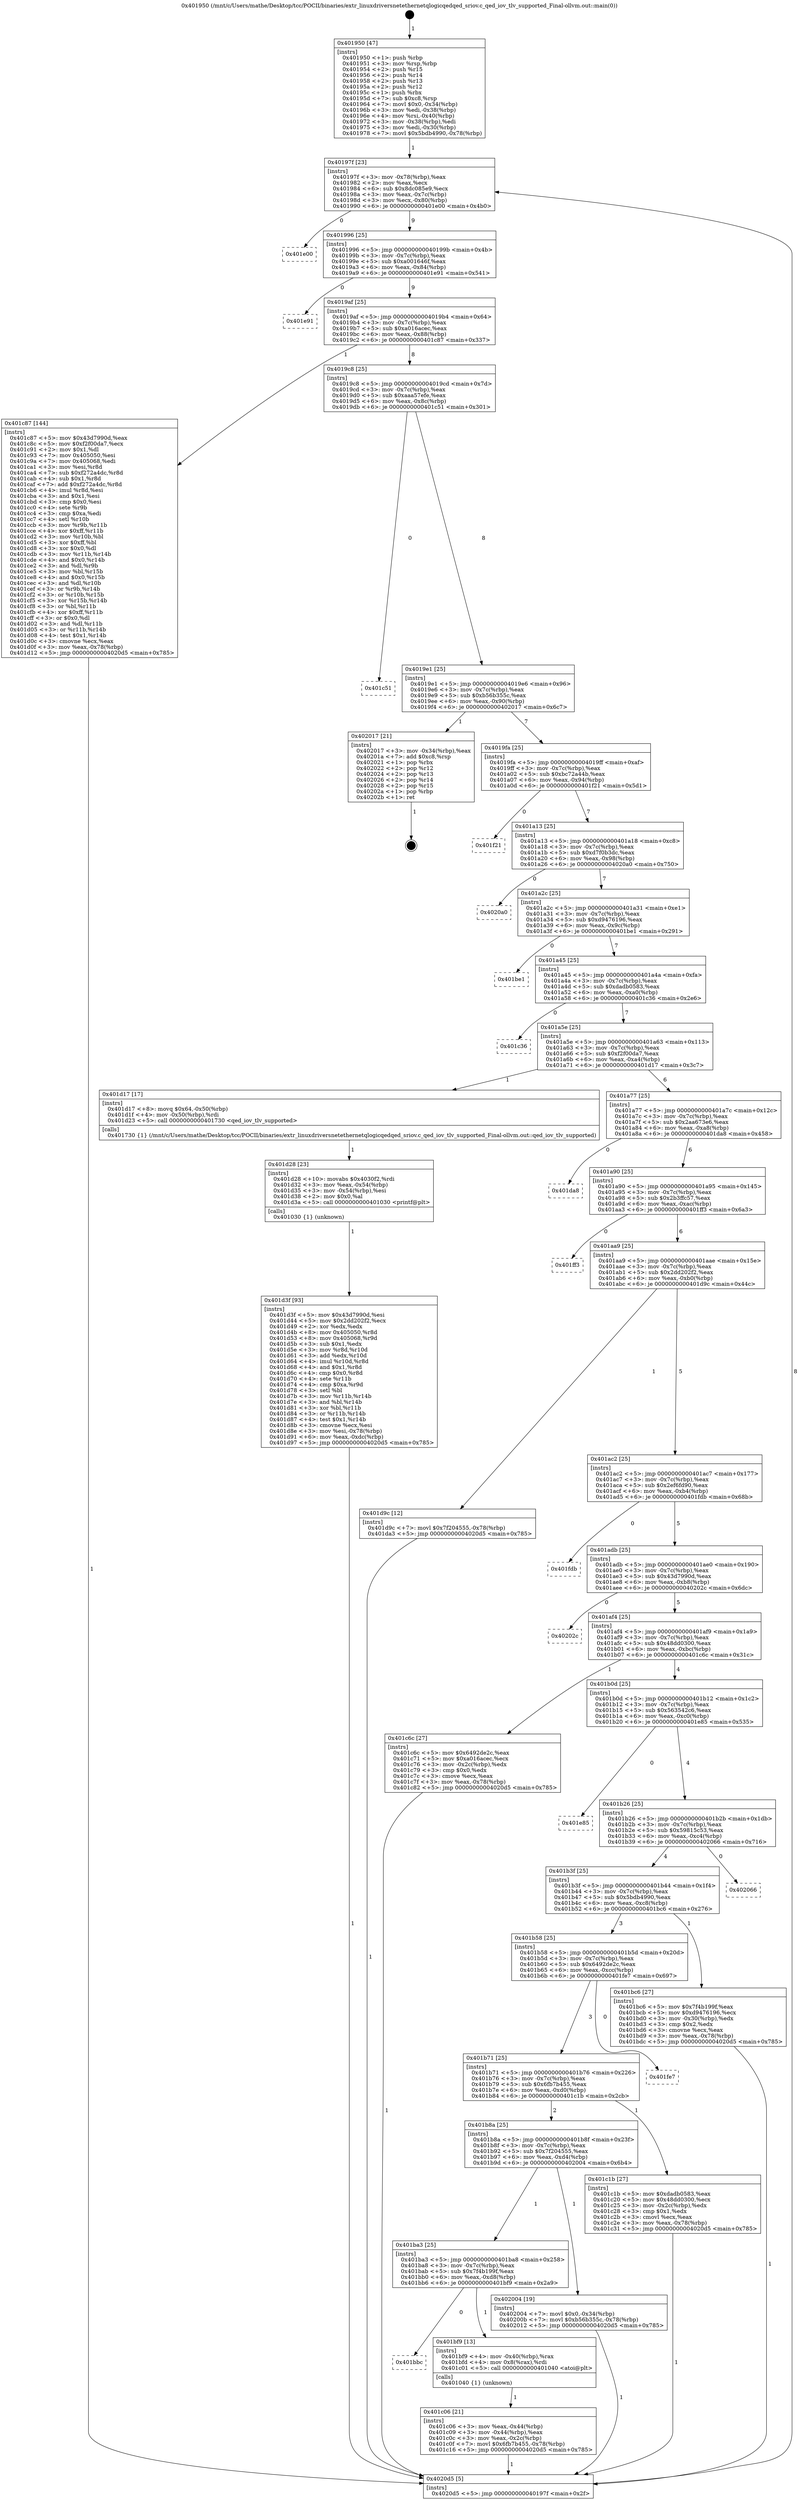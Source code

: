 digraph "0x401950" {
  label = "0x401950 (/mnt/c/Users/mathe/Desktop/tcc/POCII/binaries/extr_linuxdriversnetethernetqlogicqedqed_sriov.c_qed_iov_tlv_supported_Final-ollvm.out::main(0))"
  labelloc = "t"
  node[shape=record]

  Entry [label="",width=0.3,height=0.3,shape=circle,fillcolor=black,style=filled]
  "0x40197f" [label="{
     0x40197f [23]\l
     | [instrs]\l
     &nbsp;&nbsp;0x40197f \<+3\>: mov -0x78(%rbp),%eax\l
     &nbsp;&nbsp;0x401982 \<+2\>: mov %eax,%ecx\l
     &nbsp;&nbsp;0x401984 \<+6\>: sub $0x8dc085e9,%ecx\l
     &nbsp;&nbsp;0x40198a \<+3\>: mov %eax,-0x7c(%rbp)\l
     &nbsp;&nbsp;0x40198d \<+3\>: mov %ecx,-0x80(%rbp)\l
     &nbsp;&nbsp;0x401990 \<+6\>: je 0000000000401e00 \<main+0x4b0\>\l
  }"]
  "0x401e00" [label="{
     0x401e00\l
  }", style=dashed]
  "0x401996" [label="{
     0x401996 [25]\l
     | [instrs]\l
     &nbsp;&nbsp;0x401996 \<+5\>: jmp 000000000040199b \<main+0x4b\>\l
     &nbsp;&nbsp;0x40199b \<+3\>: mov -0x7c(%rbp),%eax\l
     &nbsp;&nbsp;0x40199e \<+5\>: sub $0xa001646f,%eax\l
     &nbsp;&nbsp;0x4019a3 \<+6\>: mov %eax,-0x84(%rbp)\l
     &nbsp;&nbsp;0x4019a9 \<+6\>: je 0000000000401e91 \<main+0x541\>\l
  }"]
  Exit [label="",width=0.3,height=0.3,shape=circle,fillcolor=black,style=filled,peripheries=2]
  "0x401e91" [label="{
     0x401e91\l
  }", style=dashed]
  "0x4019af" [label="{
     0x4019af [25]\l
     | [instrs]\l
     &nbsp;&nbsp;0x4019af \<+5\>: jmp 00000000004019b4 \<main+0x64\>\l
     &nbsp;&nbsp;0x4019b4 \<+3\>: mov -0x7c(%rbp),%eax\l
     &nbsp;&nbsp;0x4019b7 \<+5\>: sub $0xa016acec,%eax\l
     &nbsp;&nbsp;0x4019bc \<+6\>: mov %eax,-0x88(%rbp)\l
     &nbsp;&nbsp;0x4019c2 \<+6\>: je 0000000000401c87 \<main+0x337\>\l
  }"]
  "0x401d3f" [label="{
     0x401d3f [93]\l
     | [instrs]\l
     &nbsp;&nbsp;0x401d3f \<+5\>: mov $0x43d7990d,%esi\l
     &nbsp;&nbsp;0x401d44 \<+5\>: mov $0x2dd202f2,%ecx\l
     &nbsp;&nbsp;0x401d49 \<+2\>: xor %edx,%edx\l
     &nbsp;&nbsp;0x401d4b \<+8\>: mov 0x405050,%r8d\l
     &nbsp;&nbsp;0x401d53 \<+8\>: mov 0x405068,%r9d\l
     &nbsp;&nbsp;0x401d5b \<+3\>: sub $0x1,%edx\l
     &nbsp;&nbsp;0x401d5e \<+3\>: mov %r8d,%r10d\l
     &nbsp;&nbsp;0x401d61 \<+3\>: add %edx,%r10d\l
     &nbsp;&nbsp;0x401d64 \<+4\>: imul %r10d,%r8d\l
     &nbsp;&nbsp;0x401d68 \<+4\>: and $0x1,%r8d\l
     &nbsp;&nbsp;0x401d6c \<+4\>: cmp $0x0,%r8d\l
     &nbsp;&nbsp;0x401d70 \<+4\>: sete %r11b\l
     &nbsp;&nbsp;0x401d74 \<+4\>: cmp $0xa,%r9d\l
     &nbsp;&nbsp;0x401d78 \<+3\>: setl %bl\l
     &nbsp;&nbsp;0x401d7b \<+3\>: mov %r11b,%r14b\l
     &nbsp;&nbsp;0x401d7e \<+3\>: and %bl,%r14b\l
     &nbsp;&nbsp;0x401d81 \<+3\>: xor %bl,%r11b\l
     &nbsp;&nbsp;0x401d84 \<+3\>: or %r11b,%r14b\l
     &nbsp;&nbsp;0x401d87 \<+4\>: test $0x1,%r14b\l
     &nbsp;&nbsp;0x401d8b \<+3\>: cmovne %ecx,%esi\l
     &nbsp;&nbsp;0x401d8e \<+3\>: mov %esi,-0x78(%rbp)\l
     &nbsp;&nbsp;0x401d91 \<+6\>: mov %eax,-0xdc(%rbp)\l
     &nbsp;&nbsp;0x401d97 \<+5\>: jmp 00000000004020d5 \<main+0x785\>\l
  }"]
  "0x401c87" [label="{
     0x401c87 [144]\l
     | [instrs]\l
     &nbsp;&nbsp;0x401c87 \<+5\>: mov $0x43d7990d,%eax\l
     &nbsp;&nbsp;0x401c8c \<+5\>: mov $0xf2f00da7,%ecx\l
     &nbsp;&nbsp;0x401c91 \<+2\>: mov $0x1,%dl\l
     &nbsp;&nbsp;0x401c93 \<+7\>: mov 0x405050,%esi\l
     &nbsp;&nbsp;0x401c9a \<+7\>: mov 0x405068,%edi\l
     &nbsp;&nbsp;0x401ca1 \<+3\>: mov %esi,%r8d\l
     &nbsp;&nbsp;0x401ca4 \<+7\>: sub $0xf272a4dc,%r8d\l
     &nbsp;&nbsp;0x401cab \<+4\>: sub $0x1,%r8d\l
     &nbsp;&nbsp;0x401caf \<+7\>: add $0xf272a4dc,%r8d\l
     &nbsp;&nbsp;0x401cb6 \<+4\>: imul %r8d,%esi\l
     &nbsp;&nbsp;0x401cba \<+3\>: and $0x1,%esi\l
     &nbsp;&nbsp;0x401cbd \<+3\>: cmp $0x0,%esi\l
     &nbsp;&nbsp;0x401cc0 \<+4\>: sete %r9b\l
     &nbsp;&nbsp;0x401cc4 \<+3\>: cmp $0xa,%edi\l
     &nbsp;&nbsp;0x401cc7 \<+4\>: setl %r10b\l
     &nbsp;&nbsp;0x401ccb \<+3\>: mov %r9b,%r11b\l
     &nbsp;&nbsp;0x401cce \<+4\>: xor $0xff,%r11b\l
     &nbsp;&nbsp;0x401cd2 \<+3\>: mov %r10b,%bl\l
     &nbsp;&nbsp;0x401cd5 \<+3\>: xor $0xff,%bl\l
     &nbsp;&nbsp;0x401cd8 \<+3\>: xor $0x0,%dl\l
     &nbsp;&nbsp;0x401cdb \<+3\>: mov %r11b,%r14b\l
     &nbsp;&nbsp;0x401cde \<+4\>: and $0x0,%r14b\l
     &nbsp;&nbsp;0x401ce2 \<+3\>: and %dl,%r9b\l
     &nbsp;&nbsp;0x401ce5 \<+3\>: mov %bl,%r15b\l
     &nbsp;&nbsp;0x401ce8 \<+4\>: and $0x0,%r15b\l
     &nbsp;&nbsp;0x401cec \<+3\>: and %dl,%r10b\l
     &nbsp;&nbsp;0x401cef \<+3\>: or %r9b,%r14b\l
     &nbsp;&nbsp;0x401cf2 \<+3\>: or %r10b,%r15b\l
     &nbsp;&nbsp;0x401cf5 \<+3\>: xor %r15b,%r14b\l
     &nbsp;&nbsp;0x401cf8 \<+3\>: or %bl,%r11b\l
     &nbsp;&nbsp;0x401cfb \<+4\>: xor $0xff,%r11b\l
     &nbsp;&nbsp;0x401cff \<+3\>: or $0x0,%dl\l
     &nbsp;&nbsp;0x401d02 \<+3\>: and %dl,%r11b\l
     &nbsp;&nbsp;0x401d05 \<+3\>: or %r11b,%r14b\l
     &nbsp;&nbsp;0x401d08 \<+4\>: test $0x1,%r14b\l
     &nbsp;&nbsp;0x401d0c \<+3\>: cmovne %ecx,%eax\l
     &nbsp;&nbsp;0x401d0f \<+3\>: mov %eax,-0x78(%rbp)\l
     &nbsp;&nbsp;0x401d12 \<+5\>: jmp 00000000004020d5 \<main+0x785\>\l
  }"]
  "0x4019c8" [label="{
     0x4019c8 [25]\l
     | [instrs]\l
     &nbsp;&nbsp;0x4019c8 \<+5\>: jmp 00000000004019cd \<main+0x7d\>\l
     &nbsp;&nbsp;0x4019cd \<+3\>: mov -0x7c(%rbp),%eax\l
     &nbsp;&nbsp;0x4019d0 \<+5\>: sub $0xaaa57efe,%eax\l
     &nbsp;&nbsp;0x4019d5 \<+6\>: mov %eax,-0x8c(%rbp)\l
     &nbsp;&nbsp;0x4019db \<+6\>: je 0000000000401c51 \<main+0x301\>\l
  }"]
  "0x401d28" [label="{
     0x401d28 [23]\l
     | [instrs]\l
     &nbsp;&nbsp;0x401d28 \<+10\>: movabs $0x4030f2,%rdi\l
     &nbsp;&nbsp;0x401d32 \<+3\>: mov %eax,-0x54(%rbp)\l
     &nbsp;&nbsp;0x401d35 \<+3\>: mov -0x54(%rbp),%esi\l
     &nbsp;&nbsp;0x401d38 \<+2\>: mov $0x0,%al\l
     &nbsp;&nbsp;0x401d3a \<+5\>: call 0000000000401030 \<printf@plt\>\l
     | [calls]\l
     &nbsp;&nbsp;0x401030 \{1\} (unknown)\l
  }"]
  "0x401c51" [label="{
     0x401c51\l
  }", style=dashed]
  "0x4019e1" [label="{
     0x4019e1 [25]\l
     | [instrs]\l
     &nbsp;&nbsp;0x4019e1 \<+5\>: jmp 00000000004019e6 \<main+0x96\>\l
     &nbsp;&nbsp;0x4019e6 \<+3\>: mov -0x7c(%rbp),%eax\l
     &nbsp;&nbsp;0x4019e9 \<+5\>: sub $0xb56b355c,%eax\l
     &nbsp;&nbsp;0x4019ee \<+6\>: mov %eax,-0x90(%rbp)\l
     &nbsp;&nbsp;0x4019f4 \<+6\>: je 0000000000402017 \<main+0x6c7\>\l
  }"]
  "0x401c06" [label="{
     0x401c06 [21]\l
     | [instrs]\l
     &nbsp;&nbsp;0x401c06 \<+3\>: mov %eax,-0x44(%rbp)\l
     &nbsp;&nbsp;0x401c09 \<+3\>: mov -0x44(%rbp),%eax\l
     &nbsp;&nbsp;0x401c0c \<+3\>: mov %eax,-0x2c(%rbp)\l
     &nbsp;&nbsp;0x401c0f \<+7\>: movl $0x6fb7b455,-0x78(%rbp)\l
     &nbsp;&nbsp;0x401c16 \<+5\>: jmp 00000000004020d5 \<main+0x785\>\l
  }"]
  "0x402017" [label="{
     0x402017 [21]\l
     | [instrs]\l
     &nbsp;&nbsp;0x402017 \<+3\>: mov -0x34(%rbp),%eax\l
     &nbsp;&nbsp;0x40201a \<+7\>: add $0xc8,%rsp\l
     &nbsp;&nbsp;0x402021 \<+1\>: pop %rbx\l
     &nbsp;&nbsp;0x402022 \<+2\>: pop %r12\l
     &nbsp;&nbsp;0x402024 \<+2\>: pop %r13\l
     &nbsp;&nbsp;0x402026 \<+2\>: pop %r14\l
     &nbsp;&nbsp;0x402028 \<+2\>: pop %r15\l
     &nbsp;&nbsp;0x40202a \<+1\>: pop %rbp\l
     &nbsp;&nbsp;0x40202b \<+1\>: ret\l
  }"]
  "0x4019fa" [label="{
     0x4019fa [25]\l
     | [instrs]\l
     &nbsp;&nbsp;0x4019fa \<+5\>: jmp 00000000004019ff \<main+0xaf\>\l
     &nbsp;&nbsp;0x4019ff \<+3\>: mov -0x7c(%rbp),%eax\l
     &nbsp;&nbsp;0x401a02 \<+5\>: sub $0xbc72a44b,%eax\l
     &nbsp;&nbsp;0x401a07 \<+6\>: mov %eax,-0x94(%rbp)\l
     &nbsp;&nbsp;0x401a0d \<+6\>: je 0000000000401f21 \<main+0x5d1\>\l
  }"]
  "0x401bbc" [label="{
     0x401bbc\l
  }", style=dashed]
  "0x401f21" [label="{
     0x401f21\l
  }", style=dashed]
  "0x401a13" [label="{
     0x401a13 [25]\l
     | [instrs]\l
     &nbsp;&nbsp;0x401a13 \<+5\>: jmp 0000000000401a18 \<main+0xc8\>\l
     &nbsp;&nbsp;0x401a18 \<+3\>: mov -0x7c(%rbp),%eax\l
     &nbsp;&nbsp;0x401a1b \<+5\>: sub $0xd7f0b3dc,%eax\l
     &nbsp;&nbsp;0x401a20 \<+6\>: mov %eax,-0x98(%rbp)\l
     &nbsp;&nbsp;0x401a26 \<+6\>: je 00000000004020a0 \<main+0x750\>\l
  }"]
  "0x401bf9" [label="{
     0x401bf9 [13]\l
     | [instrs]\l
     &nbsp;&nbsp;0x401bf9 \<+4\>: mov -0x40(%rbp),%rax\l
     &nbsp;&nbsp;0x401bfd \<+4\>: mov 0x8(%rax),%rdi\l
     &nbsp;&nbsp;0x401c01 \<+5\>: call 0000000000401040 \<atoi@plt\>\l
     | [calls]\l
     &nbsp;&nbsp;0x401040 \{1\} (unknown)\l
  }"]
  "0x4020a0" [label="{
     0x4020a0\l
  }", style=dashed]
  "0x401a2c" [label="{
     0x401a2c [25]\l
     | [instrs]\l
     &nbsp;&nbsp;0x401a2c \<+5\>: jmp 0000000000401a31 \<main+0xe1\>\l
     &nbsp;&nbsp;0x401a31 \<+3\>: mov -0x7c(%rbp),%eax\l
     &nbsp;&nbsp;0x401a34 \<+5\>: sub $0xd9476196,%eax\l
     &nbsp;&nbsp;0x401a39 \<+6\>: mov %eax,-0x9c(%rbp)\l
     &nbsp;&nbsp;0x401a3f \<+6\>: je 0000000000401be1 \<main+0x291\>\l
  }"]
  "0x401ba3" [label="{
     0x401ba3 [25]\l
     | [instrs]\l
     &nbsp;&nbsp;0x401ba3 \<+5\>: jmp 0000000000401ba8 \<main+0x258\>\l
     &nbsp;&nbsp;0x401ba8 \<+3\>: mov -0x7c(%rbp),%eax\l
     &nbsp;&nbsp;0x401bab \<+5\>: sub $0x7f4b199f,%eax\l
     &nbsp;&nbsp;0x401bb0 \<+6\>: mov %eax,-0xd8(%rbp)\l
     &nbsp;&nbsp;0x401bb6 \<+6\>: je 0000000000401bf9 \<main+0x2a9\>\l
  }"]
  "0x401be1" [label="{
     0x401be1\l
  }", style=dashed]
  "0x401a45" [label="{
     0x401a45 [25]\l
     | [instrs]\l
     &nbsp;&nbsp;0x401a45 \<+5\>: jmp 0000000000401a4a \<main+0xfa\>\l
     &nbsp;&nbsp;0x401a4a \<+3\>: mov -0x7c(%rbp),%eax\l
     &nbsp;&nbsp;0x401a4d \<+5\>: sub $0xdadb0583,%eax\l
     &nbsp;&nbsp;0x401a52 \<+6\>: mov %eax,-0xa0(%rbp)\l
     &nbsp;&nbsp;0x401a58 \<+6\>: je 0000000000401c36 \<main+0x2e6\>\l
  }"]
  "0x402004" [label="{
     0x402004 [19]\l
     | [instrs]\l
     &nbsp;&nbsp;0x402004 \<+7\>: movl $0x0,-0x34(%rbp)\l
     &nbsp;&nbsp;0x40200b \<+7\>: movl $0xb56b355c,-0x78(%rbp)\l
     &nbsp;&nbsp;0x402012 \<+5\>: jmp 00000000004020d5 \<main+0x785\>\l
  }"]
  "0x401c36" [label="{
     0x401c36\l
  }", style=dashed]
  "0x401a5e" [label="{
     0x401a5e [25]\l
     | [instrs]\l
     &nbsp;&nbsp;0x401a5e \<+5\>: jmp 0000000000401a63 \<main+0x113\>\l
     &nbsp;&nbsp;0x401a63 \<+3\>: mov -0x7c(%rbp),%eax\l
     &nbsp;&nbsp;0x401a66 \<+5\>: sub $0xf2f00da7,%eax\l
     &nbsp;&nbsp;0x401a6b \<+6\>: mov %eax,-0xa4(%rbp)\l
     &nbsp;&nbsp;0x401a71 \<+6\>: je 0000000000401d17 \<main+0x3c7\>\l
  }"]
  "0x401b8a" [label="{
     0x401b8a [25]\l
     | [instrs]\l
     &nbsp;&nbsp;0x401b8a \<+5\>: jmp 0000000000401b8f \<main+0x23f\>\l
     &nbsp;&nbsp;0x401b8f \<+3\>: mov -0x7c(%rbp),%eax\l
     &nbsp;&nbsp;0x401b92 \<+5\>: sub $0x7f204555,%eax\l
     &nbsp;&nbsp;0x401b97 \<+6\>: mov %eax,-0xd4(%rbp)\l
     &nbsp;&nbsp;0x401b9d \<+6\>: je 0000000000402004 \<main+0x6b4\>\l
  }"]
  "0x401d17" [label="{
     0x401d17 [17]\l
     | [instrs]\l
     &nbsp;&nbsp;0x401d17 \<+8\>: movq $0x64,-0x50(%rbp)\l
     &nbsp;&nbsp;0x401d1f \<+4\>: mov -0x50(%rbp),%rdi\l
     &nbsp;&nbsp;0x401d23 \<+5\>: call 0000000000401730 \<qed_iov_tlv_supported\>\l
     | [calls]\l
     &nbsp;&nbsp;0x401730 \{1\} (/mnt/c/Users/mathe/Desktop/tcc/POCII/binaries/extr_linuxdriversnetethernetqlogicqedqed_sriov.c_qed_iov_tlv_supported_Final-ollvm.out::qed_iov_tlv_supported)\l
  }"]
  "0x401a77" [label="{
     0x401a77 [25]\l
     | [instrs]\l
     &nbsp;&nbsp;0x401a77 \<+5\>: jmp 0000000000401a7c \<main+0x12c\>\l
     &nbsp;&nbsp;0x401a7c \<+3\>: mov -0x7c(%rbp),%eax\l
     &nbsp;&nbsp;0x401a7f \<+5\>: sub $0x2aa673e6,%eax\l
     &nbsp;&nbsp;0x401a84 \<+6\>: mov %eax,-0xa8(%rbp)\l
     &nbsp;&nbsp;0x401a8a \<+6\>: je 0000000000401da8 \<main+0x458\>\l
  }"]
  "0x401c1b" [label="{
     0x401c1b [27]\l
     | [instrs]\l
     &nbsp;&nbsp;0x401c1b \<+5\>: mov $0xdadb0583,%eax\l
     &nbsp;&nbsp;0x401c20 \<+5\>: mov $0x48dd0300,%ecx\l
     &nbsp;&nbsp;0x401c25 \<+3\>: mov -0x2c(%rbp),%edx\l
     &nbsp;&nbsp;0x401c28 \<+3\>: cmp $0x1,%edx\l
     &nbsp;&nbsp;0x401c2b \<+3\>: cmovl %ecx,%eax\l
     &nbsp;&nbsp;0x401c2e \<+3\>: mov %eax,-0x78(%rbp)\l
     &nbsp;&nbsp;0x401c31 \<+5\>: jmp 00000000004020d5 \<main+0x785\>\l
  }"]
  "0x401da8" [label="{
     0x401da8\l
  }", style=dashed]
  "0x401a90" [label="{
     0x401a90 [25]\l
     | [instrs]\l
     &nbsp;&nbsp;0x401a90 \<+5\>: jmp 0000000000401a95 \<main+0x145\>\l
     &nbsp;&nbsp;0x401a95 \<+3\>: mov -0x7c(%rbp),%eax\l
     &nbsp;&nbsp;0x401a98 \<+5\>: sub $0x2b3ffc57,%eax\l
     &nbsp;&nbsp;0x401a9d \<+6\>: mov %eax,-0xac(%rbp)\l
     &nbsp;&nbsp;0x401aa3 \<+6\>: je 0000000000401ff3 \<main+0x6a3\>\l
  }"]
  "0x401b71" [label="{
     0x401b71 [25]\l
     | [instrs]\l
     &nbsp;&nbsp;0x401b71 \<+5\>: jmp 0000000000401b76 \<main+0x226\>\l
     &nbsp;&nbsp;0x401b76 \<+3\>: mov -0x7c(%rbp),%eax\l
     &nbsp;&nbsp;0x401b79 \<+5\>: sub $0x6fb7b455,%eax\l
     &nbsp;&nbsp;0x401b7e \<+6\>: mov %eax,-0xd0(%rbp)\l
     &nbsp;&nbsp;0x401b84 \<+6\>: je 0000000000401c1b \<main+0x2cb\>\l
  }"]
  "0x401ff3" [label="{
     0x401ff3\l
  }", style=dashed]
  "0x401aa9" [label="{
     0x401aa9 [25]\l
     | [instrs]\l
     &nbsp;&nbsp;0x401aa9 \<+5\>: jmp 0000000000401aae \<main+0x15e\>\l
     &nbsp;&nbsp;0x401aae \<+3\>: mov -0x7c(%rbp),%eax\l
     &nbsp;&nbsp;0x401ab1 \<+5\>: sub $0x2dd202f2,%eax\l
     &nbsp;&nbsp;0x401ab6 \<+6\>: mov %eax,-0xb0(%rbp)\l
     &nbsp;&nbsp;0x401abc \<+6\>: je 0000000000401d9c \<main+0x44c\>\l
  }"]
  "0x401fe7" [label="{
     0x401fe7\l
  }", style=dashed]
  "0x401d9c" [label="{
     0x401d9c [12]\l
     | [instrs]\l
     &nbsp;&nbsp;0x401d9c \<+7\>: movl $0x7f204555,-0x78(%rbp)\l
     &nbsp;&nbsp;0x401da3 \<+5\>: jmp 00000000004020d5 \<main+0x785\>\l
  }"]
  "0x401ac2" [label="{
     0x401ac2 [25]\l
     | [instrs]\l
     &nbsp;&nbsp;0x401ac2 \<+5\>: jmp 0000000000401ac7 \<main+0x177\>\l
     &nbsp;&nbsp;0x401ac7 \<+3\>: mov -0x7c(%rbp),%eax\l
     &nbsp;&nbsp;0x401aca \<+5\>: sub $0x2ef6fd90,%eax\l
     &nbsp;&nbsp;0x401acf \<+6\>: mov %eax,-0xb4(%rbp)\l
     &nbsp;&nbsp;0x401ad5 \<+6\>: je 0000000000401fdb \<main+0x68b\>\l
  }"]
  "0x401950" [label="{
     0x401950 [47]\l
     | [instrs]\l
     &nbsp;&nbsp;0x401950 \<+1\>: push %rbp\l
     &nbsp;&nbsp;0x401951 \<+3\>: mov %rsp,%rbp\l
     &nbsp;&nbsp;0x401954 \<+2\>: push %r15\l
     &nbsp;&nbsp;0x401956 \<+2\>: push %r14\l
     &nbsp;&nbsp;0x401958 \<+2\>: push %r13\l
     &nbsp;&nbsp;0x40195a \<+2\>: push %r12\l
     &nbsp;&nbsp;0x40195c \<+1\>: push %rbx\l
     &nbsp;&nbsp;0x40195d \<+7\>: sub $0xc8,%rsp\l
     &nbsp;&nbsp;0x401964 \<+7\>: movl $0x0,-0x34(%rbp)\l
     &nbsp;&nbsp;0x40196b \<+3\>: mov %edi,-0x38(%rbp)\l
     &nbsp;&nbsp;0x40196e \<+4\>: mov %rsi,-0x40(%rbp)\l
     &nbsp;&nbsp;0x401972 \<+3\>: mov -0x38(%rbp),%edi\l
     &nbsp;&nbsp;0x401975 \<+3\>: mov %edi,-0x30(%rbp)\l
     &nbsp;&nbsp;0x401978 \<+7\>: movl $0x5bdb4990,-0x78(%rbp)\l
  }"]
  "0x401fdb" [label="{
     0x401fdb\l
  }", style=dashed]
  "0x401adb" [label="{
     0x401adb [25]\l
     | [instrs]\l
     &nbsp;&nbsp;0x401adb \<+5\>: jmp 0000000000401ae0 \<main+0x190\>\l
     &nbsp;&nbsp;0x401ae0 \<+3\>: mov -0x7c(%rbp),%eax\l
     &nbsp;&nbsp;0x401ae3 \<+5\>: sub $0x43d7990d,%eax\l
     &nbsp;&nbsp;0x401ae8 \<+6\>: mov %eax,-0xb8(%rbp)\l
     &nbsp;&nbsp;0x401aee \<+6\>: je 000000000040202c \<main+0x6dc\>\l
  }"]
  "0x4020d5" [label="{
     0x4020d5 [5]\l
     | [instrs]\l
     &nbsp;&nbsp;0x4020d5 \<+5\>: jmp 000000000040197f \<main+0x2f\>\l
  }"]
  "0x40202c" [label="{
     0x40202c\l
  }", style=dashed]
  "0x401af4" [label="{
     0x401af4 [25]\l
     | [instrs]\l
     &nbsp;&nbsp;0x401af4 \<+5\>: jmp 0000000000401af9 \<main+0x1a9\>\l
     &nbsp;&nbsp;0x401af9 \<+3\>: mov -0x7c(%rbp),%eax\l
     &nbsp;&nbsp;0x401afc \<+5\>: sub $0x48dd0300,%eax\l
     &nbsp;&nbsp;0x401b01 \<+6\>: mov %eax,-0xbc(%rbp)\l
     &nbsp;&nbsp;0x401b07 \<+6\>: je 0000000000401c6c \<main+0x31c\>\l
  }"]
  "0x401b58" [label="{
     0x401b58 [25]\l
     | [instrs]\l
     &nbsp;&nbsp;0x401b58 \<+5\>: jmp 0000000000401b5d \<main+0x20d\>\l
     &nbsp;&nbsp;0x401b5d \<+3\>: mov -0x7c(%rbp),%eax\l
     &nbsp;&nbsp;0x401b60 \<+5\>: sub $0x6492de2c,%eax\l
     &nbsp;&nbsp;0x401b65 \<+6\>: mov %eax,-0xcc(%rbp)\l
     &nbsp;&nbsp;0x401b6b \<+6\>: je 0000000000401fe7 \<main+0x697\>\l
  }"]
  "0x401c6c" [label="{
     0x401c6c [27]\l
     | [instrs]\l
     &nbsp;&nbsp;0x401c6c \<+5\>: mov $0x6492de2c,%eax\l
     &nbsp;&nbsp;0x401c71 \<+5\>: mov $0xa016acec,%ecx\l
     &nbsp;&nbsp;0x401c76 \<+3\>: mov -0x2c(%rbp),%edx\l
     &nbsp;&nbsp;0x401c79 \<+3\>: cmp $0x0,%edx\l
     &nbsp;&nbsp;0x401c7c \<+3\>: cmove %ecx,%eax\l
     &nbsp;&nbsp;0x401c7f \<+3\>: mov %eax,-0x78(%rbp)\l
     &nbsp;&nbsp;0x401c82 \<+5\>: jmp 00000000004020d5 \<main+0x785\>\l
  }"]
  "0x401b0d" [label="{
     0x401b0d [25]\l
     | [instrs]\l
     &nbsp;&nbsp;0x401b0d \<+5\>: jmp 0000000000401b12 \<main+0x1c2\>\l
     &nbsp;&nbsp;0x401b12 \<+3\>: mov -0x7c(%rbp),%eax\l
     &nbsp;&nbsp;0x401b15 \<+5\>: sub $0x563542c6,%eax\l
     &nbsp;&nbsp;0x401b1a \<+6\>: mov %eax,-0xc0(%rbp)\l
     &nbsp;&nbsp;0x401b20 \<+6\>: je 0000000000401e85 \<main+0x535\>\l
  }"]
  "0x401bc6" [label="{
     0x401bc6 [27]\l
     | [instrs]\l
     &nbsp;&nbsp;0x401bc6 \<+5\>: mov $0x7f4b199f,%eax\l
     &nbsp;&nbsp;0x401bcb \<+5\>: mov $0xd9476196,%ecx\l
     &nbsp;&nbsp;0x401bd0 \<+3\>: mov -0x30(%rbp),%edx\l
     &nbsp;&nbsp;0x401bd3 \<+3\>: cmp $0x2,%edx\l
     &nbsp;&nbsp;0x401bd6 \<+3\>: cmovne %ecx,%eax\l
     &nbsp;&nbsp;0x401bd9 \<+3\>: mov %eax,-0x78(%rbp)\l
     &nbsp;&nbsp;0x401bdc \<+5\>: jmp 00000000004020d5 \<main+0x785\>\l
  }"]
  "0x401e85" [label="{
     0x401e85\l
  }", style=dashed]
  "0x401b26" [label="{
     0x401b26 [25]\l
     | [instrs]\l
     &nbsp;&nbsp;0x401b26 \<+5\>: jmp 0000000000401b2b \<main+0x1db\>\l
     &nbsp;&nbsp;0x401b2b \<+3\>: mov -0x7c(%rbp),%eax\l
     &nbsp;&nbsp;0x401b2e \<+5\>: sub $0x59815c53,%eax\l
     &nbsp;&nbsp;0x401b33 \<+6\>: mov %eax,-0xc4(%rbp)\l
     &nbsp;&nbsp;0x401b39 \<+6\>: je 0000000000402066 \<main+0x716\>\l
  }"]
  "0x401b3f" [label="{
     0x401b3f [25]\l
     | [instrs]\l
     &nbsp;&nbsp;0x401b3f \<+5\>: jmp 0000000000401b44 \<main+0x1f4\>\l
     &nbsp;&nbsp;0x401b44 \<+3\>: mov -0x7c(%rbp),%eax\l
     &nbsp;&nbsp;0x401b47 \<+5\>: sub $0x5bdb4990,%eax\l
     &nbsp;&nbsp;0x401b4c \<+6\>: mov %eax,-0xc8(%rbp)\l
     &nbsp;&nbsp;0x401b52 \<+6\>: je 0000000000401bc6 \<main+0x276\>\l
  }"]
  "0x402066" [label="{
     0x402066\l
  }", style=dashed]
  Entry -> "0x401950" [label=" 1"]
  "0x40197f" -> "0x401e00" [label=" 0"]
  "0x40197f" -> "0x401996" [label=" 9"]
  "0x402017" -> Exit [label=" 1"]
  "0x401996" -> "0x401e91" [label=" 0"]
  "0x401996" -> "0x4019af" [label=" 9"]
  "0x402004" -> "0x4020d5" [label=" 1"]
  "0x4019af" -> "0x401c87" [label=" 1"]
  "0x4019af" -> "0x4019c8" [label=" 8"]
  "0x401d9c" -> "0x4020d5" [label=" 1"]
  "0x4019c8" -> "0x401c51" [label=" 0"]
  "0x4019c8" -> "0x4019e1" [label=" 8"]
  "0x401d3f" -> "0x4020d5" [label=" 1"]
  "0x4019e1" -> "0x402017" [label=" 1"]
  "0x4019e1" -> "0x4019fa" [label=" 7"]
  "0x401d28" -> "0x401d3f" [label=" 1"]
  "0x4019fa" -> "0x401f21" [label=" 0"]
  "0x4019fa" -> "0x401a13" [label=" 7"]
  "0x401d17" -> "0x401d28" [label=" 1"]
  "0x401a13" -> "0x4020a0" [label=" 0"]
  "0x401a13" -> "0x401a2c" [label=" 7"]
  "0x401c87" -> "0x4020d5" [label=" 1"]
  "0x401a2c" -> "0x401be1" [label=" 0"]
  "0x401a2c" -> "0x401a45" [label=" 7"]
  "0x401c1b" -> "0x4020d5" [label=" 1"]
  "0x401a45" -> "0x401c36" [label=" 0"]
  "0x401a45" -> "0x401a5e" [label=" 7"]
  "0x401c06" -> "0x4020d5" [label=" 1"]
  "0x401a5e" -> "0x401d17" [label=" 1"]
  "0x401a5e" -> "0x401a77" [label=" 6"]
  "0x401ba3" -> "0x401bbc" [label=" 0"]
  "0x401a77" -> "0x401da8" [label=" 0"]
  "0x401a77" -> "0x401a90" [label=" 6"]
  "0x401ba3" -> "0x401bf9" [label=" 1"]
  "0x401a90" -> "0x401ff3" [label=" 0"]
  "0x401a90" -> "0x401aa9" [label=" 6"]
  "0x401b8a" -> "0x401ba3" [label=" 1"]
  "0x401aa9" -> "0x401d9c" [label=" 1"]
  "0x401aa9" -> "0x401ac2" [label=" 5"]
  "0x401b8a" -> "0x402004" [label=" 1"]
  "0x401ac2" -> "0x401fdb" [label=" 0"]
  "0x401ac2" -> "0x401adb" [label=" 5"]
  "0x401b71" -> "0x401b8a" [label=" 2"]
  "0x401adb" -> "0x40202c" [label=" 0"]
  "0x401adb" -> "0x401af4" [label=" 5"]
  "0x401b71" -> "0x401c1b" [label=" 1"]
  "0x401af4" -> "0x401c6c" [label=" 1"]
  "0x401af4" -> "0x401b0d" [label=" 4"]
  "0x401c6c" -> "0x4020d5" [label=" 1"]
  "0x401b0d" -> "0x401e85" [label=" 0"]
  "0x401b0d" -> "0x401b26" [label=" 4"]
  "0x401b58" -> "0x401b71" [label=" 3"]
  "0x401b26" -> "0x402066" [label=" 0"]
  "0x401b26" -> "0x401b3f" [label=" 4"]
  "0x401b58" -> "0x401fe7" [label=" 0"]
  "0x401b3f" -> "0x401bc6" [label=" 1"]
  "0x401b3f" -> "0x401b58" [label=" 3"]
  "0x401bc6" -> "0x4020d5" [label=" 1"]
  "0x401950" -> "0x40197f" [label=" 1"]
  "0x4020d5" -> "0x40197f" [label=" 8"]
  "0x401bf9" -> "0x401c06" [label=" 1"]
}

